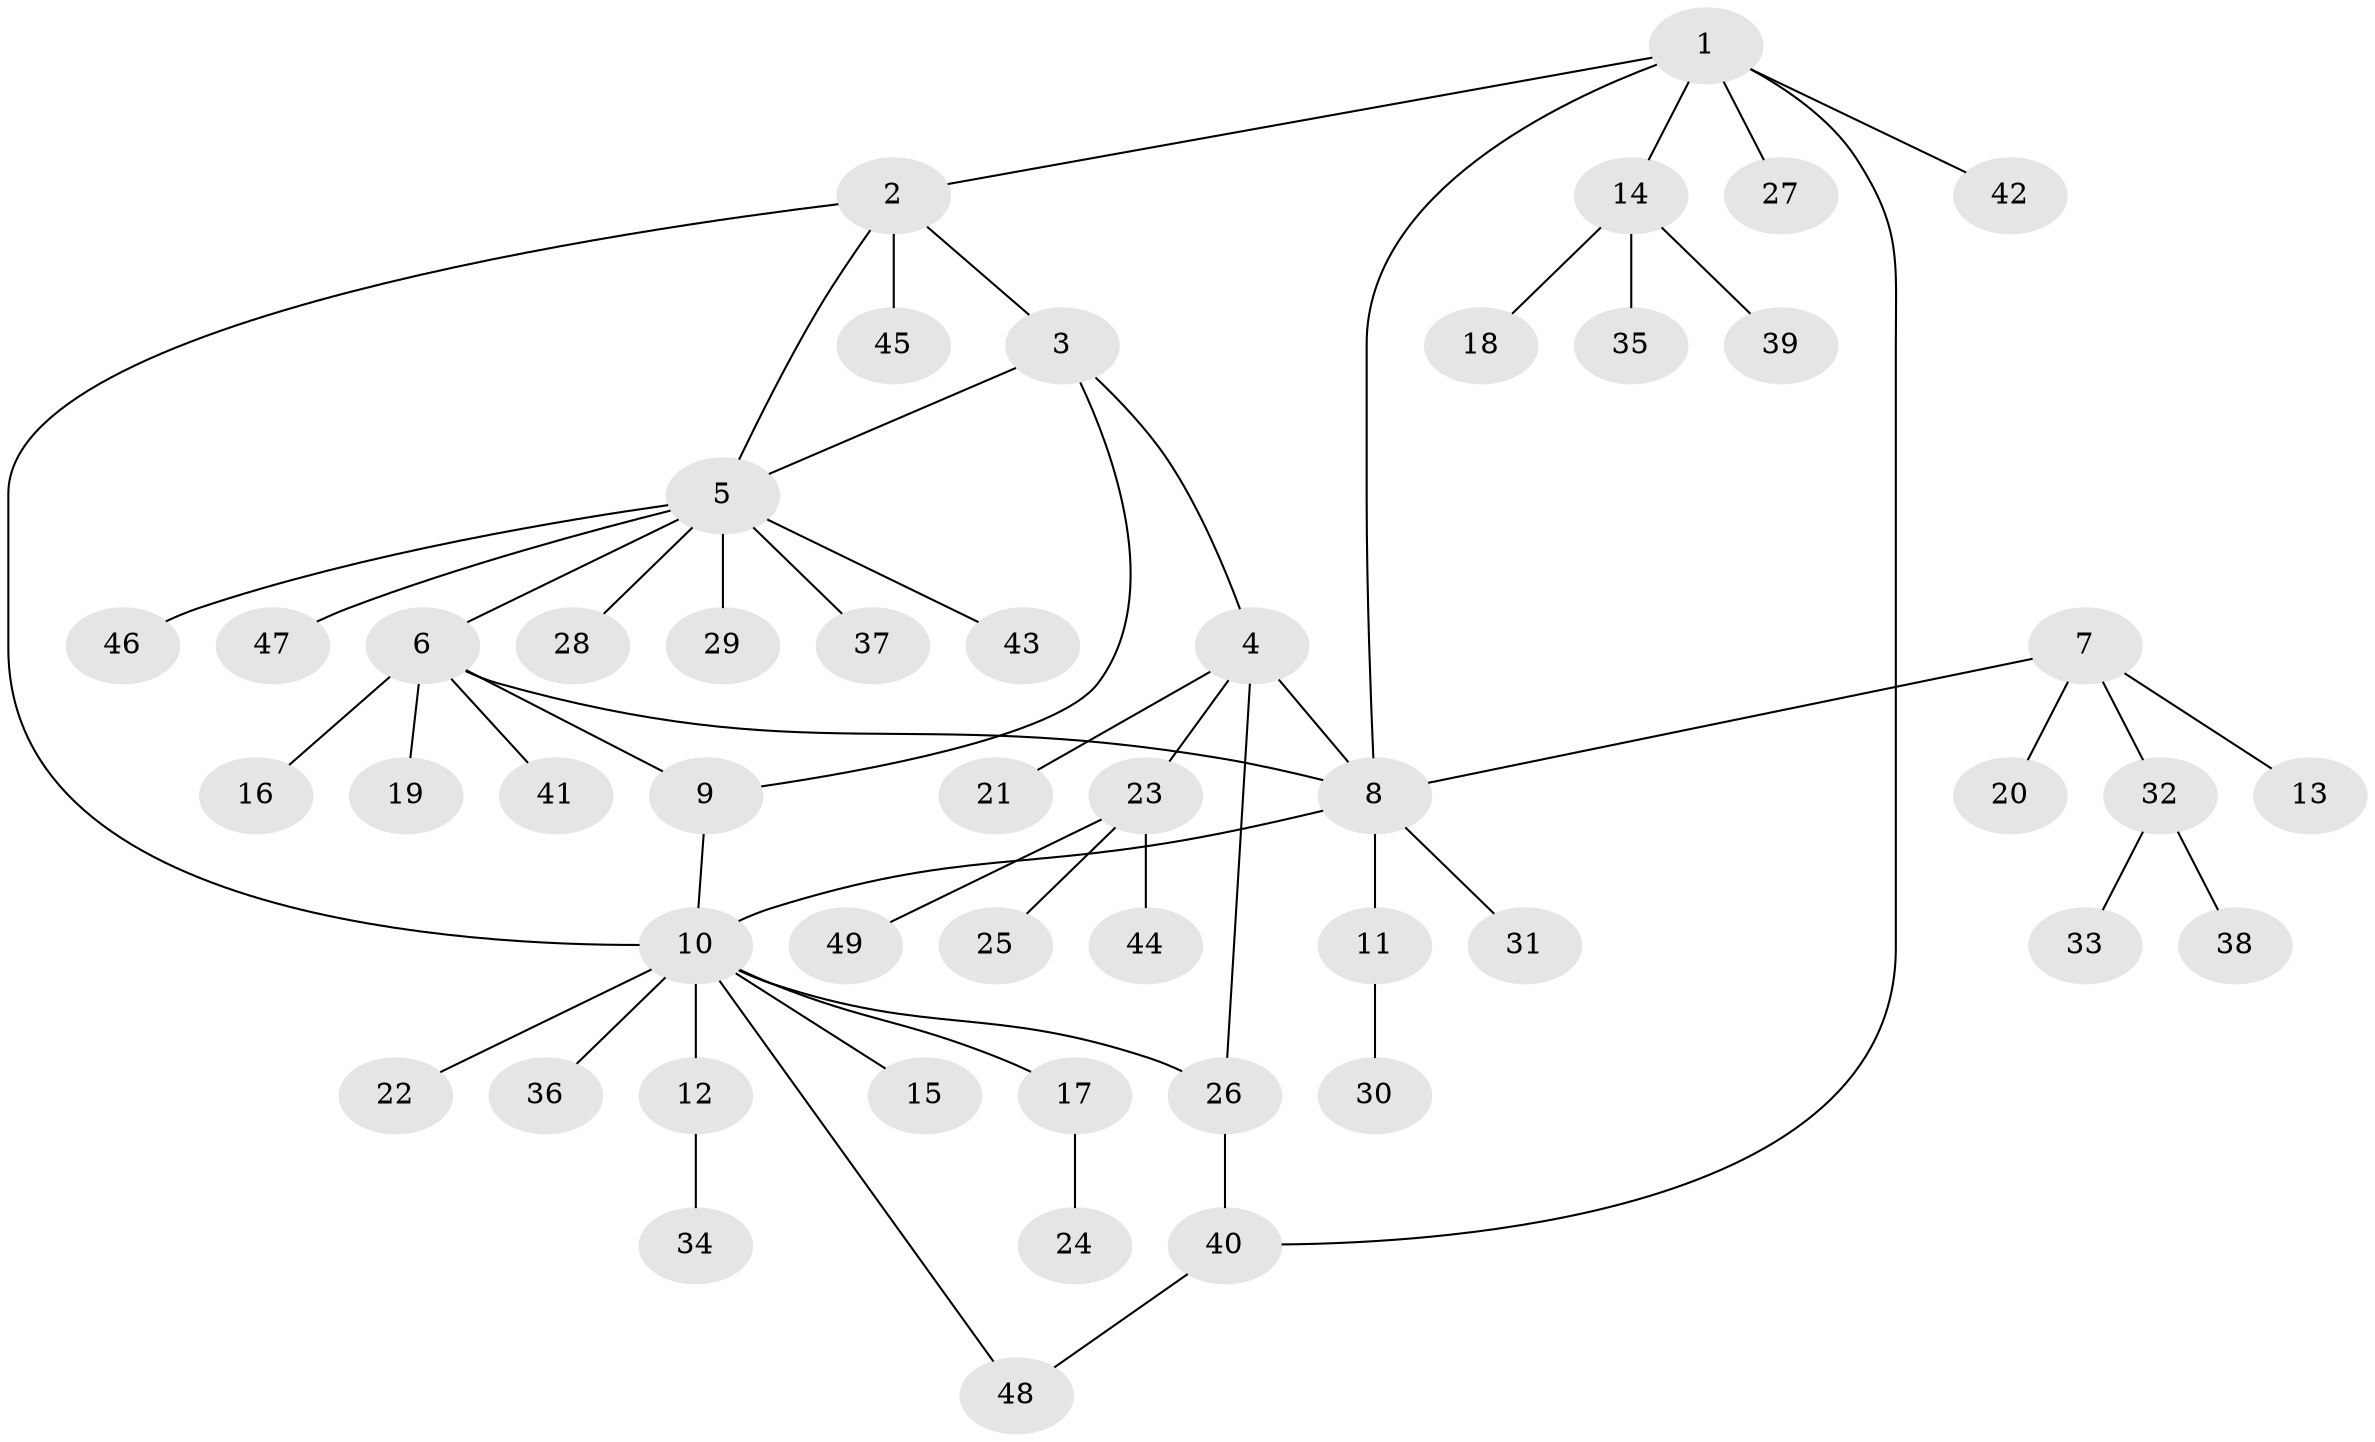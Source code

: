 // coarse degree distribution, {7: 0.02857142857142857, 4: 0.11428571428571428, 8: 0.05714285714285714, 6: 0.05714285714285714, 3: 0.08571428571428572, 1: 0.6285714285714286, 2: 0.02857142857142857}
// Generated by graph-tools (version 1.1) at 2025/52/03/04/25 22:52:41]
// undirected, 49 vertices, 57 edges
graph export_dot {
  node [color=gray90,style=filled];
  1;
  2;
  3;
  4;
  5;
  6;
  7;
  8;
  9;
  10;
  11;
  12;
  13;
  14;
  15;
  16;
  17;
  18;
  19;
  20;
  21;
  22;
  23;
  24;
  25;
  26;
  27;
  28;
  29;
  30;
  31;
  32;
  33;
  34;
  35;
  36;
  37;
  38;
  39;
  40;
  41;
  42;
  43;
  44;
  45;
  46;
  47;
  48;
  49;
  1 -- 2;
  1 -- 8;
  1 -- 14;
  1 -- 27;
  1 -- 40;
  1 -- 42;
  2 -- 3;
  2 -- 5;
  2 -- 10;
  2 -- 45;
  3 -- 4;
  3 -- 5;
  3 -- 9;
  4 -- 8;
  4 -- 21;
  4 -- 23;
  4 -- 26;
  5 -- 6;
  5 -- 28;
  5 -- 29;
  5 -- 37;
  5 -- 43;
  5 -- 46;
  5 -- 47;
  6 -- 8;
  6 -- 9;
  6 -- 16;
  6 -- 19;
  6 -- 41;
  7 -- 8;
  7 -- 13;
  7 -- 20;
  7 -- 32;
  8 -- 10;
  8 -- 11;
  8 -- 31;
  9 -- 10;
  10 -- 12;
  10 -- 15;
  10 -- 17;
  10 -- 22;
  10 -- 26;
  10 -- 36;
  10 -- 48;
  11 -- 30;
  12 -- 34;
  14 -- 18;
  14 -- 35;
  14 -- 39;
  17 -- 24;
  23 -- 25;
  23 -- 44;
  23 -- 49;
  26 -- 40;
  32 -- 33;
  32 -- 38;
  40 -- 48;
}
